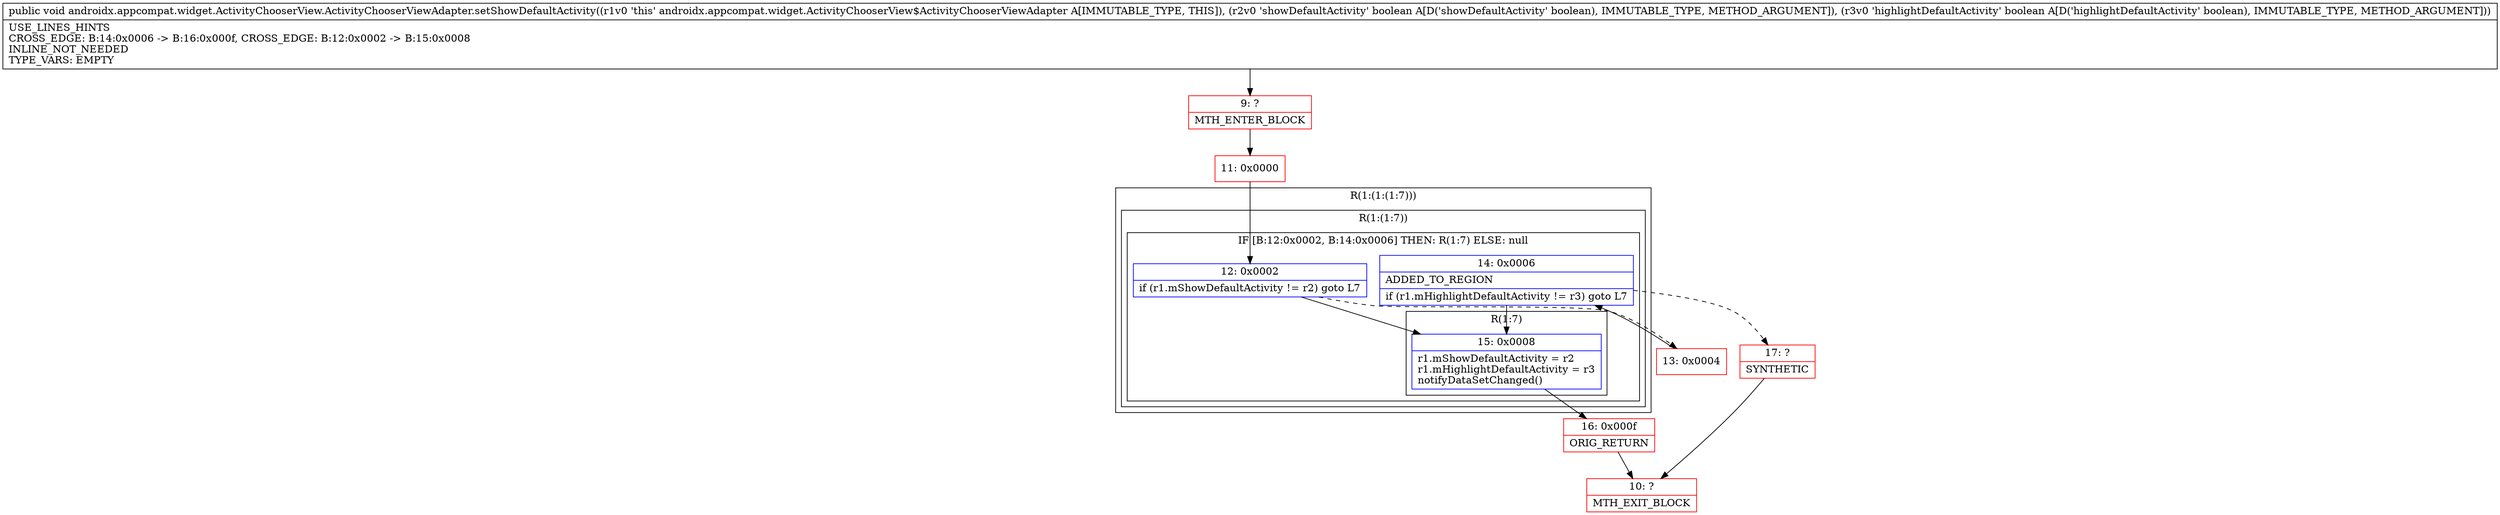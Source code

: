 digraph "CFG forandroidx.appcompat.widget.ActivityChooserView.ActivityChooserViewAdapter.setShowDefaultActivity(ZZ)V" {
subgraph cluster_Region_889302114 {
label = "R(1:(1:(1:7)))";
node [shape=record,color=blue];
subgraph cluster_Region_1999217854 {
label = "R(1:(1:7))";
node [shape=record,color=blue];
subgraph cluster_IfRegion_1680560946 {
label = "IF [B:12:0x0002, B:14:0x0006] THEN: R(1:7) ELSE: null";
node [shape=record,color=blue];
Node_12 [shape=record,label="{12\:\ 0x0002|if (r1.mShowDefaultActivity != r2) goto L7\l}"];
Node_14 [shape=record,label="{14\:\ 0x0006|ADDED_TO_REGION\l|if (r1.mHighlightDefaultActivity != r3) goto L7\l}"];
subgraph cluster_Region_1054579820 {
label = "R(1:7)";
node [shape=record,color=blue];
Node_15 [shape=record,label="{15\:\ 0x0008|r1.mShowDefaultActivity = r2\lr1.mHighlightDefaultActivity = r3\lnotifyDataSetChanged()\l}"];
}
}
}
}
Node_9 [shape=record,color=red,label="{9\:\ ?|MTH_ENTER_BLOCK\l}"];
Node_11 [shape=record,color=red,label="{11\:\ 0x0000}"];
Node_13 [shape=record,color=red,label="{13\:\ 0x0004}"];
Node_17 [shape=record,color=red,label="{17\:\ ?|SYNTHETIC\l}"];
Node_10 [shape=record,color=red,label="{10\:\ ?|MTH_EXIT_BLOCK\l}"];
Node_16 [shape=record,color=red,label="{16\:\ 0x000f|ORIG_RETURN\l}"];
MethodNode[shape=record,label="{public void androidx.appcompat.widget.ActivityChooserView.ActivityChooserViewAdapter.setShowDefaultActivity((r1v0 'this' androidx.appcompat.widget.ActivityChooserView$ActivityChooserViewAdapter A[IMMUTABLE_TYPE, THIS]), (r2v0 'showDefaultActivity' boolean A[D('showDefaultActivity' boolean), IMMUTABLE_TYPE, METHOD_ARGUMENT]), (r3v0 'highlightDefaultActivity' boolean A[D('highlightDefaultActivity' boolean), IMMUTABLE_TYPE, METHOD_ARGUMENT]))  | USE_LINES_HINTS\lCROSS_EDGE: B:14:0x0006 \-\> B:16:0x000f, CROSS_EDGE: B:12:0x0002 \-\> B:15:0x0008\lINLINE_NOT_NEEDED\lTYPE_VARS: EMPTY\l}"];
MethodNode -> Node_9;Node_12 -> Node_13[style=dashed];
Node_12 -> Node_15;
Node_14 -> Node_15;
Node_14 -> Node_17[style=dashed];
Node_15 -> Node_16;
Node_9 -> Node_11;
Node_11 -> Node_12;
Node_13 -> Node_14;
Node_17 -> Node_10;
Node_16 -> Node_10;
}

